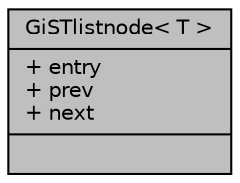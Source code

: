 digraph "GiSTlistnode&lt; T &gt;"
{
 // INTERACTIVE_SVG=YES
 // LATEX_PDF_SIZE
  edge [fontname="Helvetica",fontsize="10",labelfontname="Helvetica",labelfontsize="10"];
  node [fontname="Helvetica",fontsize="10",shape=record];
  Node1 [label="{GiSTlistnode\< T \>\n|+ entry\l+ prev\l+ next\l|}",height=0.2,width=0.4,color="black", fillcolor="grey75", style="filled", fontcolor="black",tooltip=" "];
}
